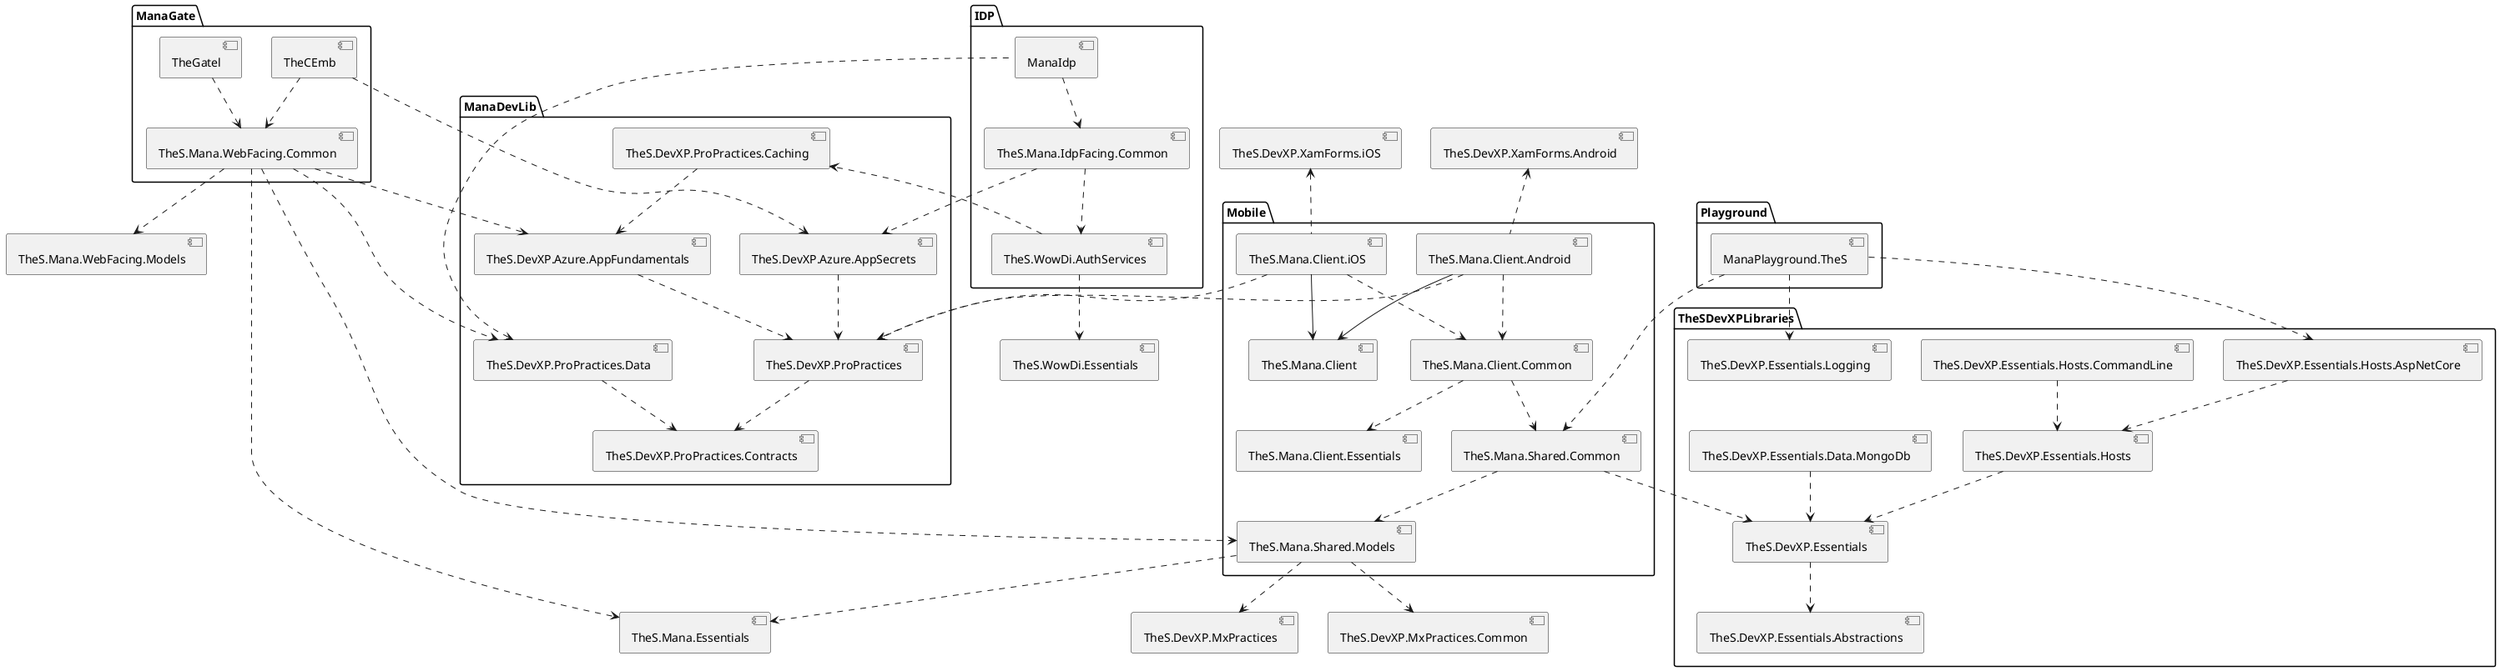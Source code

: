 @startuml

' package "Essentials" {
' 	[TheS.Essentials.AspNetCore] ..> [TheS.Essentials]
' 	[TheS.Essentials.AspNetCore.Azure] ..> [TheS.Essentials.AspNetCore]
' 	[TheS.Essentials.Cryptography] ..> [TheS.Essentials]
' }

package "TheSDevXPLibraries" {
	[TheS.DevXP.Essentials] ..> [TheS.DevXP.Essentials.Abstractions]
	[TheS.DevXP.Essentials.Data.MongoDb] ..> [TheS.DevXP.Essentials]
	' [TheS.DevXP.Essentials.Data.MongoDb] ..> [TheS.DevXP.Essentials.Abstractions]
	[TheS.DevXP.Essentials.Hosts] ..> [TheS.DevXP.Essentials]
	[TheS.DevXP.Essentials.Hosts.AspNetCore] ..> [TheS.DevXP.Essentials.Hosts]
	[TheS.DevXP.Essentials.Hosts.CommandLine] ..> [TheS.DevXP.Essentials.Hosts]
	[TheS.DevXP.Essentials.Logging]
}

package "ManaDevLib" {
	[TheS.DevXP.Azure.AppFundamentals] ..> [TheS.DevXP.ProPractices]
	' [TheS.DevXP.Azure.AppFundamentals] ..> [TheS.DevXP.ProPractices.Contracts]
	[TheS.DevXP.Azure.AppSecrets] ..> [TheS.DevXP.ProPractices]
	[TheS.DevXP.ProPractices] ..> [TheS.DevXP.ProPractices.Contracts]
	[TheS.DevXP.ProPractices.Caching] ..> [TheS.DevXP.Azure.AppFundamentals]
	[TheS.DevXP.ProPractices.Data] ..> [TheS.DevXP.ProPractices.Contracts]
}

package "Mobile" {
	[TheS.Mana.Shared.Common] ..> [TheS.Mana.Shared.Models]
	[TheS.Mana.Client.Android] ..> [TheS.Mana.Client.Common]
	[TheS.Mana.Client.iOS] ..> [TheS.Mana.Client.Common]
	[TheS.Mana.Client.Android] --> [TheS.Mana.Client]
	[TheS.Mana.Client.iOS] --> [TheS.Mana.Client]
	[TheS.Mana.Client.Common] ..> [TheS.Mana.Client.Essentials]
	[TheS.Mana.Client.Common] ..> [TheS.Mana.Shared.Common]
}

package "Playground" {
	[ManaPlayground.TheS] ..> [TheS.Mana.Shared.Common]
	' [ManaPlayground.TheS] ..> [TheS.Mana.Shared.Models]
}

package "IDP" {
	[ManaIdp] ..> [TheS.Mana.IdpFacing.Common]
	[TheS.Mana.IdpFacing.Common] ..> [TheS.WowDi.AuthServices]
}

package "ManaGate" {
	[TheCEmb] ..> [TheS.Mana.WebFacing.Common]
	[TheGatel] ..> [TheS.Mana.WebFacing.Common]
}

[TheS.Mana.Shared.Common] ..> [TheS.DevXP.Essentials]
[TheS.Mana.Shared.Models] ..> [TheS.DevXP.MxPractices]
[TheS.Mana.Shared.Models] ..> [TheS.DevXP.MxPractices.Common]
[TheS.Mana.Shared.Models] ..> [TheS.Mana.Essentials]
[TheS.Mana.Client.Android] ..> [TheS.DevXP.ProPractices]
[TheS.Mana.Client.Android] .up.> [TheS.DevXP.XamForms.Android]
[TheS.Mana.Client.iOS] ..> [TheS.DevXP.ProPractices]
[TheS.Mana.Client.iOS] .up.> [TheS.DevXP.XamForms.iOS]
[ManaPlayground.TheS] ..> [TheS.DevXP.Essentials.Hosts.AspNetCore]
[ManaPlayground.TheS] ..> [TheS.DevXP.Essentials.Logging]
[ManaIdp] .left.> [TheS.DevXP.ProPractices.Data]
[TheS.Mana.IdpFacing.Common] ..> [TheS.DevXP.Azure.AppSecrets]
[TheS.WowDi.AuthServices] ..> [TheS.DevXP.ProPractices.Caching]
[TheS.WowDi.AuthServices] ..> [TheS.WowDi.Essentials]
[TheCEmb] ..> [TheS.DevXP.Azure.AppSecrets]
[TheS.Mana.WebFacing.Common] ..> [TheS.DevXP.Azure.AppFundamentals]
' [TheS.Mana.WebFacing.Common] ..> [TheS.DevXP.ProPractices.Contracts]
[TheS.Mana.WebFacing.Common] ..> [TheS.DevXP.ProPractices.Data]
[TheS.Mana.WebFacing.Common] ..> [TheS.Mana.Essentials]
[TheS.Mana.WebFacing.Common] ..> [TheS.Mana.Shared.Models]
[TheS.Mana.WebFacing.Common] ..> [TheS.Mana.WebFacing.Models]

@enduml